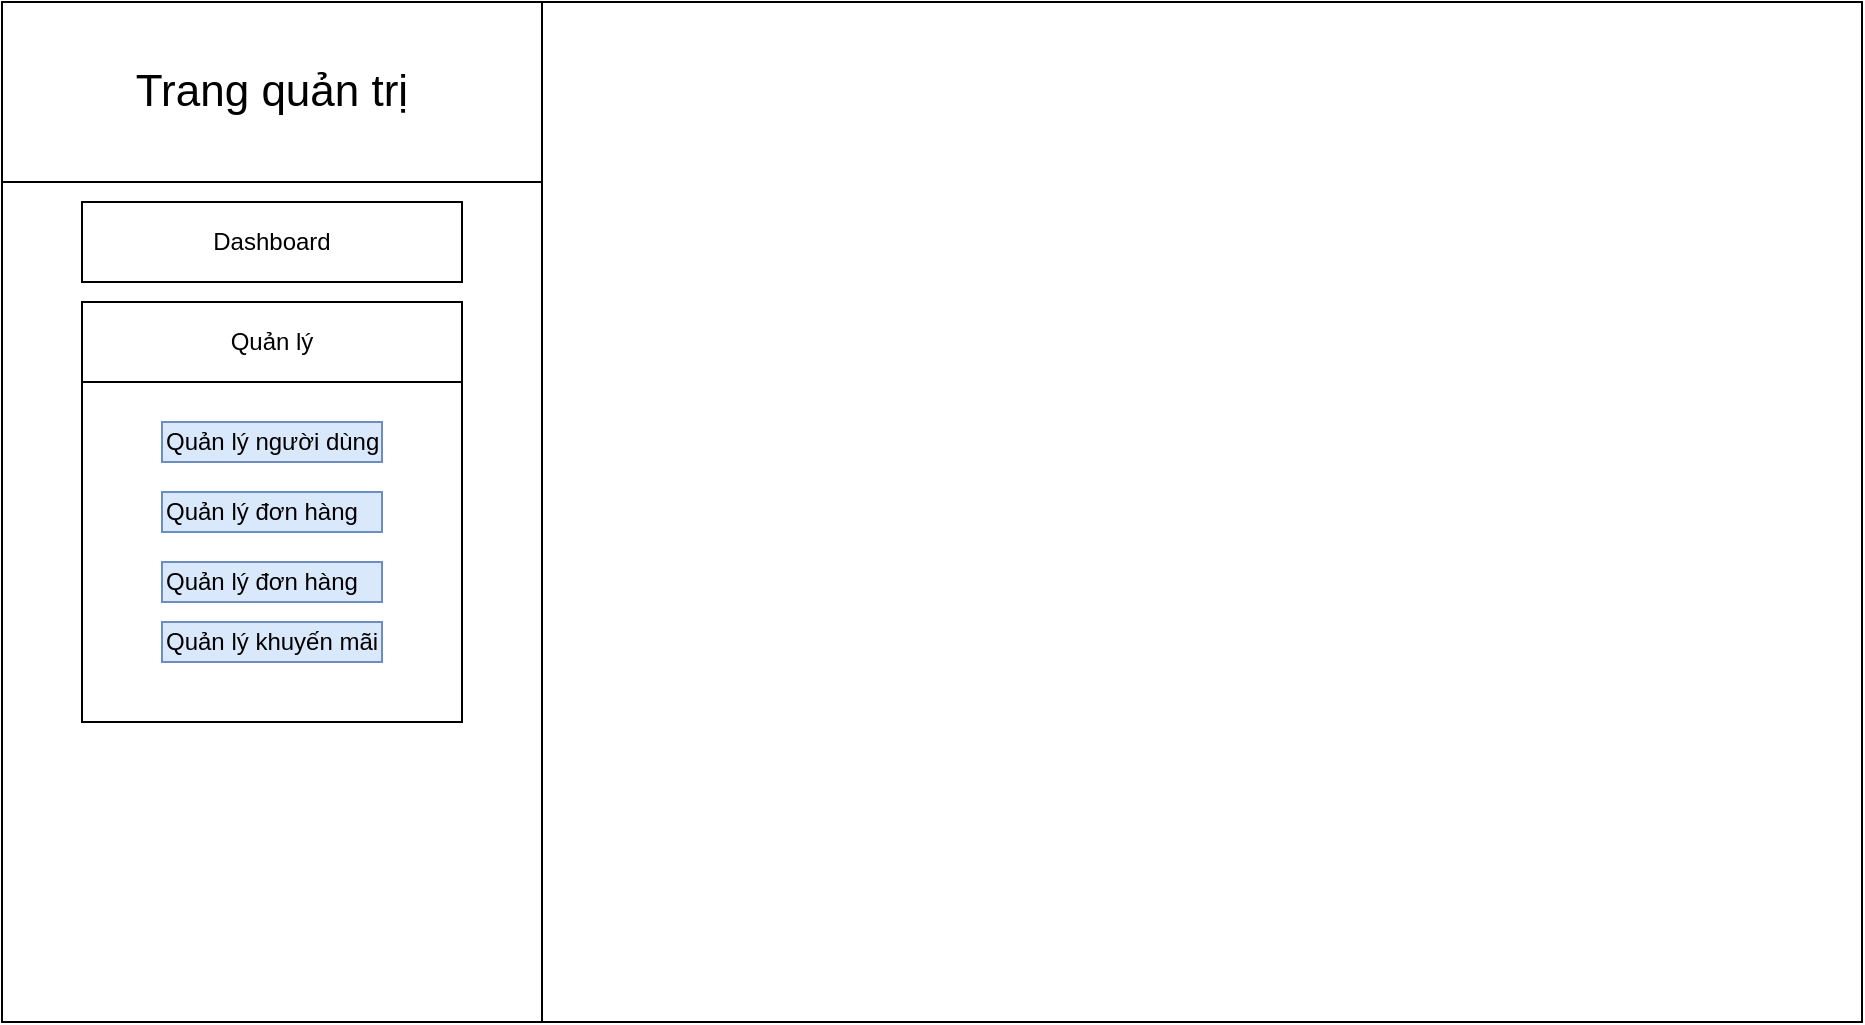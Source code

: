 <mxfile version="14.7.3" type="device"><diagram id="-uVxI8bIQ6JFRMv8JwED" name="Page-1"><mxGraphModel dx="1422" dy="737" grid="1" gridSize="10" guides="1" tooltips="1" connect="1" arrows="1" fold="1" page="1" pageScale="1" pageWidth="827" pageHeight="1169" math="0" shadow="0"><root><mxCell id="0"/><mxCell id="1" parent="0"/><mxCell id="0Fad0julELsGvp3yKCu6-1" value="" style="rounded=0;whiteSpace=wrap;html=1;" vertex="1" parent="1"><mxGeometry x="60" width="930" height="510" as="geometry"/></mxCell><mxCell id="0Fad0julELsGvp3yKCu6-3" value="" style="rounded=0;whiteSpace=wrap;html=1;" vertex="1" parent="1"><mxGeometry x="60" width="270" height="510" as="geometry"/></mxCell><mxCell id="0Fad0julELsGvp3yKCu6-5" value="&lt;font style=&quot;font-size: 22px&quot;&gt;Trang quản trị&lt;/font&gt;" style="rounded=0;whiteSpace=wrap;html=1;" vertex="1" parent="1"><mxGeometry x="60" width="270" height="90" as="geometry"/></mxCell><mxCell id="0Fad0julELsGvp3yKCu6-6" value="Dashboard" style="rounded=0;whiteSpace=wrap;html=1;" vertex="1" parent="1"><mxGeometry x="100" y="100" width="190" height="40" as="geometry"/></mxCell><mxCell id="0Fad0julELsGvp3yKCu6-7" value="" style="rounded=0;whiteSpace=wrap;html=1;" vertex="1" parent="1"><mxGeometry x="100" y="150" width="190" height="210" as="geometry"/></mxCell><mxCell id="0Fad0julELsGvp3yKCu6-8" value="Quản lý" style="rounded=0;whiteSpace=wrap;html=1;" vertex="1" parent="1"><mxGeometry x="100" y="150" width="190" height="40" as="geometry"/></mxCell><mxCell id="0Fad0julELsGvp3yKCu6-9" value="Quản lý người dùng" style="text;html=1;strokeColor=#6c8ebf;fillColor=#dae8fc;align=left;verticalAlign=middle;whiteSpace=wrap;rounded=0;" vertex="1" parent="1"><mxGeometry x="140" y="210" width="110" height="20" as="geometry"/></mxCell><mxCell id="0Fad0julELsGvp3yKCu6-10" value="Quản lý khuyến mãi" style="text;html=1;strokeColor=#6c8ebf;fillColor=#dae8fc;align=left;verticalAlign=middle;whiteSpace=wrap;rounded=0;" vertex="1" parent="1"><mxGeometry x="140" y="310" width="110" height="20" as="geometry"/></mxCell><mxCell id="0Fad0julELsGvp3yKCu6-11" value="Quản lý đơn hàng" style="text;html=1;strokeColor=#6c8ebf;fillColor=#dae8fc;align=left;verticalAlign=middle;whiteSpace=wrap;rounded=0;" vertex="1" parent="1"><mxGeometry x="140" y="280" width="110" height="20" as="geometry"/></mxCell><mxCell id="0Fad0julELsGvp3yKCu6-12" value="Quản lý đơn hàng" style="text;html=1;strokeColor=#6c8ebf;fillColor=#dae8fc;align=left;verticalAlign=middle;whiteSpace=wrap;rounded=0;" vertex="1" parent="1"><mxGeometry x="140" y="245" width="110" height="20" as="geometry"/></mxCell></root></mxGraphModel></diagram></mxfile>